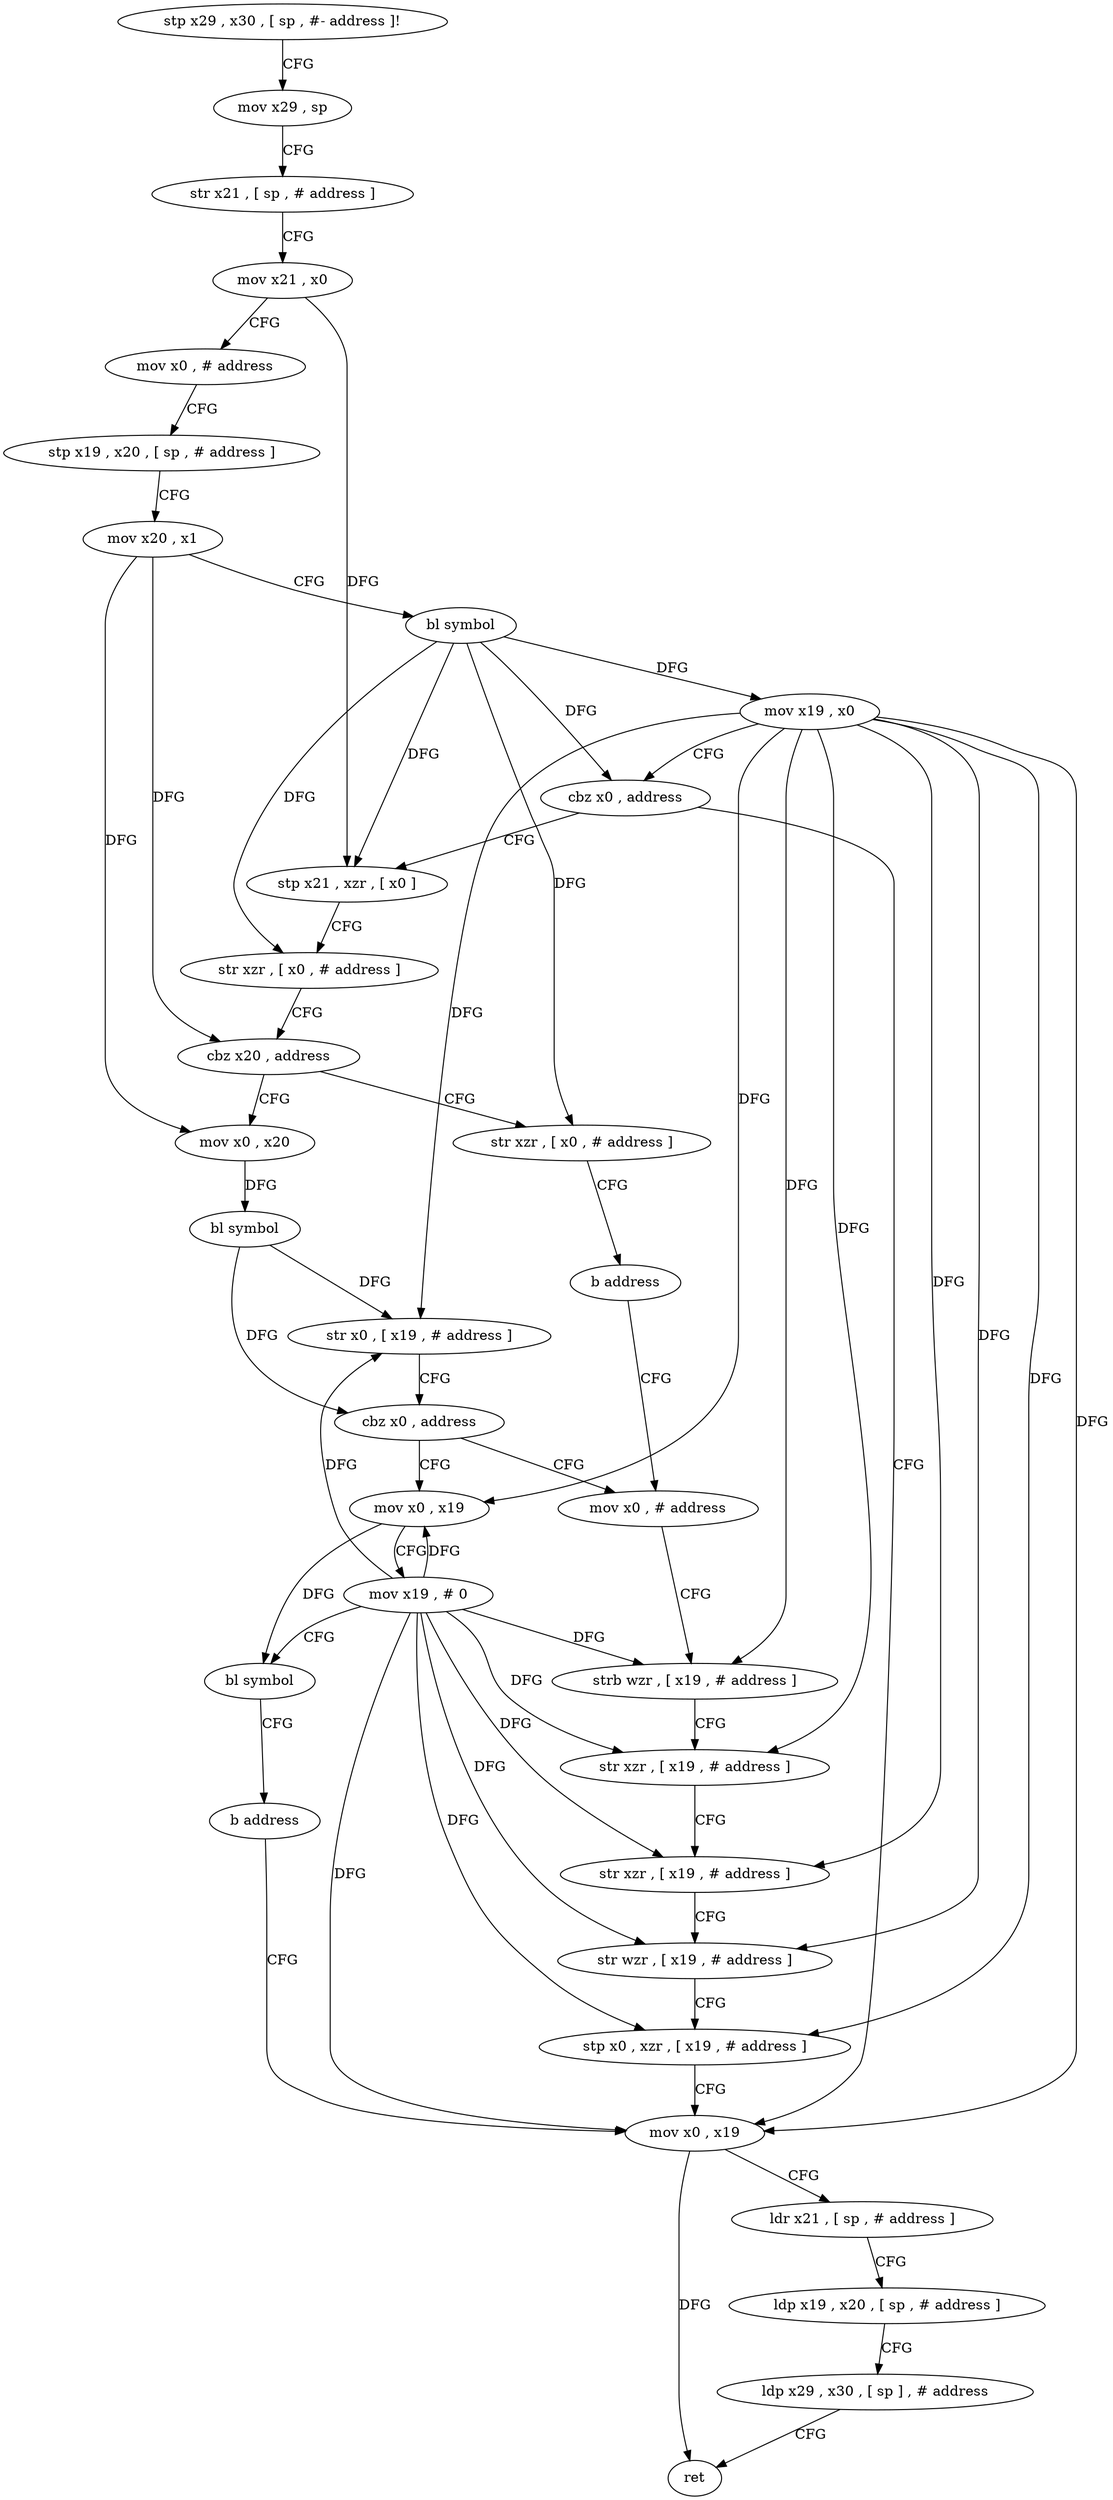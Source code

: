 digraph "func" {
"103528" [label = "stp x29 , x30 , [ sp , #- address ]!" ]
"103532" [label = "mov x29 , sp" ]
"103536" [label = "str x21 , [ sp , # address ]" ]
"103540" [label = "mov x21 , x0" ]
"103544" [label = "mov x0 , # address" ]
"103548" [label = "stp x19 , x20 , [ sp , # address ]" ]
"103552" [label = "mov x20 , x1" ]
"103556" [label = "bl symbol" ]
"103560" [label = "mov x19 , x0" ]
"103564" [label = "cbz x0 , address" ]
"103620" [label = "mov x0 , x19" ]
"103568" [label = "stp x21 , xzr , [ x0 ]" ]
"103624" [label = "ldr x21 , [ sp , # address ]" ]
"103628" [label = "ldp x19 , x20 , [ sp , # address ]" ]
"103632" [label = "ldp x29 , x30 , [ sp ] , # address" ]
"103636" [label = "ret" ]
"103572" [label = "str xzr , [ x0 , # address ]" ]
"103576" [label = "cbz x20 , address" ]
"103640" [label = "str xzr , [ x0 , # address ]" ]
"103580" [label = "mov x0 , x20" ]
"103644" [label = "b address" ]
"103596" [label = "mov x0 , # address" ]
"103584" [label = "bl symbol" ]
"103588" [label = "str x0 , [ x19 , # address ]" ]
"103592" [label = "cbz x0 , address" ]
"103648" [label = "mov x0 , x19" ]
"103600" [label = "strb wzr , [ x19 , # address ]" ]
"103604" [label = "str xzr , [ x19 , # address ]" ]
"103608" [label = "str xzr , [ x19 , # address ]" ]
"103612" [label = "str wzr , [ x19 , # address ]" ]
"103616" [label = "stp x0 , xzr , [ x19 , # address ]" ]
"103652" [label = "mov x19 , # 0" ]
"103656" [label = "bl symbol" ]
"103660" [label = "b address" ]
"103528" -> "103532" [ label = "CFG" ]
"103532" -> "103536" [ label = "CFG" ]
"103536" -> "103540" [ label = "CFG" ]
"103540" -> "103544" [ label = "CFG" ]
"103540" -> "103568" [ label = "DFG" ]
"103544" -> "103548" [ label = "CFG" ]
"103548" -> "103552" [ label = "CFG" ]
"103552" -> "103556" [ label = "CFG" ]
"103552" -> "103576" [ label = "DFG" ]
"103552" -> "103580" [ label = "DFG" ]
"103556" -> "103560" [ label = "DFG" ]
"103556" -> "103564" [ label = "DFG" ]
"103556" -> "103568" [ label = "DFG" ]
"103556" -> "103572" [ label = "DFG" ]
"103556" -> "103640" [ label = "DFG" ]
"103560" -> "103564" [ label = "CFG" ]
"103560" -> "103620" [ label = "DFG" ]
"103560" -> "103588" [ label = "DFG" ]
"103560" -> "103600" [ label = "DFG" ]
"103560" -> "103604" [ label = "DFG" ]
"103560" -> "103608" [ label = "DFG" ]
"103560" -> "103612" [ label = "DFG" ]
"103560" -> "103616" [ label = "DFG" ]
"103560" -> "103648" [ label = "DFG" ]
"103564" -> "103620" [ label = "CFG" ]
"103564" -> "103568" [ label = "CFG" ]
"103620" -> "103624" [ label = "CFG" ]
"103620" -> "103636" [ label = "DFG" ]
"103568" -> "103572" [ label = "CFG" ]
"103624" -> "103628" [ label = "CFG" ]
"103628" -> "103632" [ label = "CFG" ]
"103632" -> "103636" [ label = "CFG" ]
"103572" -> "103576" [ label = "CFG" ]
"103576" -> "103640" [ label = "CFG" ]
"103576" -> "103580" [ label = "CFG" ]
"103640" -> "103644" [ label = "CFG" ]
"103580" -> "103584" [ label = "DFG" ]
"103644" -> "103596" [ label = "CFG" ]
"103596" -> "103600" [ label = "CFG" ]
"103584" -> "103588" [ label = "DFG" ]
"103584" -> "103592" [ label = "DFG" ]
"103588" -> "103592" [ label = "CFG" ]
"103592" -> "103648" [ label = "CFG" ]
"103592" -> "103596" [ label = "CFG" ]
"103648" -> "103652" [ label = "CFG" ]
"103648" -> "103656" [ label = "DFG" ]
"103600" -> "103604" [ label = "CFG" ]
"103604" -> "103608" [ label = "CFG" ]
"103608" -> "103612" [ label = "CFG" ]
"103612" -> "103616" [ label = "CFG" ]
"103616" -> "103620" [ label = "CFG" ]
"103652" -> "103656" [ label = "CFG" ]
"103652" -> "103620" [ label = "DFG" ]
"103652" -> "103600" [ label = "DFG" ]
"103652" -> "103604" [ label = "DFG" ]
"103652" -> "103608" [ label = "DFG" ]
"103652" -> "103612" [ label = "DFG" ]
"103652" -> "103616" [ label = "DFG" ]
"103652" -> "103648" [ label = "DFG" ]
"103652" -> "103588" [ label = "DFG" ]
"103656" -> "103660" [ label = "CFG" ]
"103660" -> "103620" [ label = "CFG" ]
}
